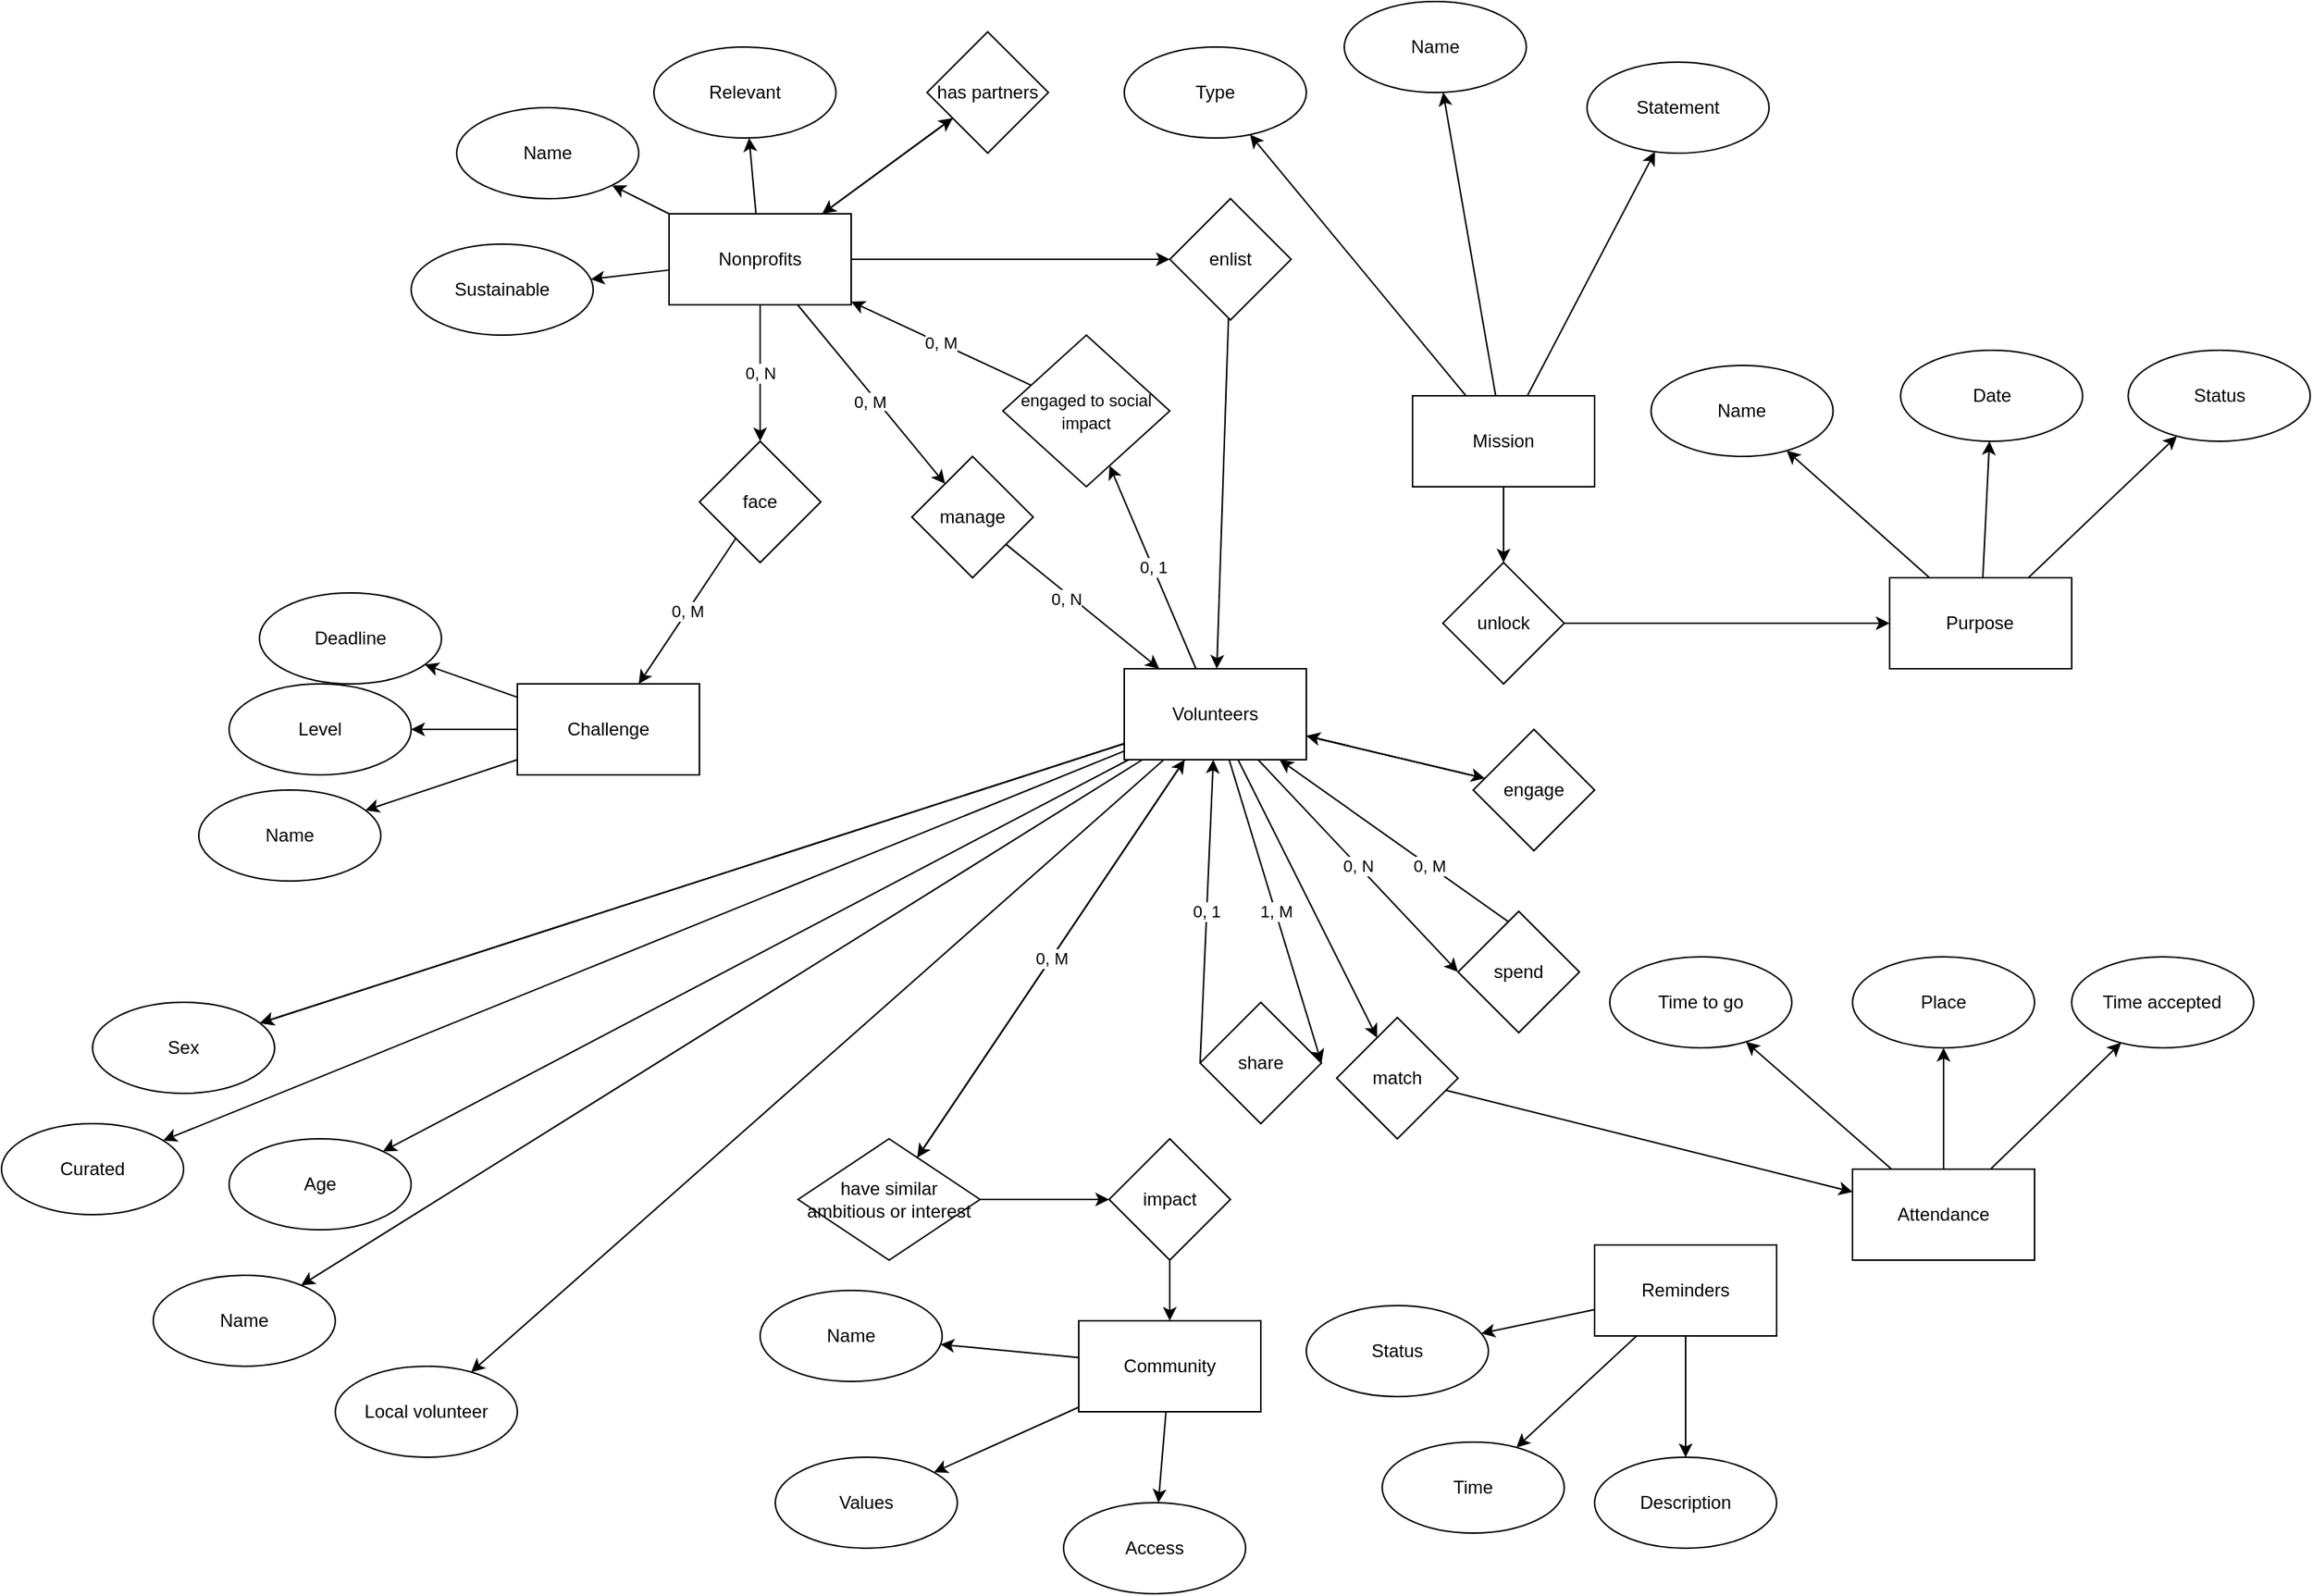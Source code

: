<mxfile version="16.6.4" type="github">
  <diagram id="R2lEEEUBdFMjLlhIrx00" name="Page-1">
    <mxGraphModel dx="2143" dy="1815" grid="1" gridSize="10" guides="1" tooltips="1" connect="1" arrows="1" fold="1" page="1" pageScale="1" pageWidth="850" pageHeight="1100" math="0" shadow="0" extFonts="Permanent Marker^https://fonts.googleapis.com/css?family=Permanent+Marker">
      <root>
        <mxCell id="0" />
        <mxCell id="1" parent="0" />
        <mxCell id="M6kmKgqwMufsq780r6Ww-16" value="" style="rounded=0;orthogonalLoop=1;jettySize=auto;html=1;" parent="1" source="M6kmKgqwMufsq780r6Ww-1" target="M6kmKgqwMufsq780r6Ww-12" edge="1">
          <mxGeometry relative="1" as="geometry" />
        </mxCell>
        <mxCell id="M6kmKgqwMufsq780r6Ww-18" value="" style="rounded=0;orthogonalLoop=1;jettySize=auto;html=1;" parent="1" source="M6kmKgqwMufsq780r6Ww-1" target="M6kmKgqwMufsq780r6Ww-17" edge="1">
          <mxGeometry relative="1" as="geometry" />
        </mxCell>
        <mxCell id="M6kmKgqwMufsq780r6Ww-74" value="" style="edgeStyle=none;rounded=0;orthogonalLoop=1;jettySize=auto;html=1;" parent="1" source="M6kmKgqwMufsq780r6Ww-1" target="M6kmKgqwMufsq780r6Ww-73" edge="1">
          <mxGeometry relative="1" as="geometry" />
        </mxCell>
        <mxCell id="M6kmKgqwMufsq780r6Ww-76" value="0, N" style="edgeStyle=orthogonalEdgeStyle;rounded=0;orthogonalLoop=1;jettySize=auto;html=1;" parent="1" source="M6kmKgqwMufsq780r6Ww-1" target="M6kmKgqwMufsq780r6Ww-75" edge="1">
          <mxGeometry relative="1" as="geometry" />
        </mxCell>
        <mxCell id="M6kmKgqwMufsq780r6Ww-81" value="" style="edgeStyle=none;rounded=0;orthogonalLoop=1;jettySize=auto;html=1;" parent="1" source="M6kmKgqwMufsq780r6Ww-1" target="M6kmKgqwMufsq780r6Ww-80" edge="1">
          <mxGeometry relative="1" as="geometry" />
        </mxCell>
        <mxCell id="M6kmKgqwMufsq780r6Ww-104" value="" style="edgeStyle=none;rounded=0;orthogonalLoop=1;jettySize=auto;html=1;fontSize=11;" parent="1" source="M6kmKgqwMufsq780r6Ww-1" target="M6kmKgqwMufsq780r6Ww-103" edge="1">
          <mxGeometry relative="1" as="geometry" />
        </mxCell>
        <mxCell id="M6kmKgqwMufsq780r6Ww-107" value="" style="edgeStyle=none;rounded=0;orthogonalLoop=1;jettySize=auto;html=1;fontSize=11;" parent="1" source="M6kmKgqwMufsq780r6Ww-1" target="M6kmKgqwMufsq780r6Ww-106" edge="1">
          <mxGeometry relative="1" as="geometry" />
        </mxCell>
        <mxCell id="M6kmKgqwMufsq780r6Ww-1" value="Nonprofits" style="rounded=0;whiteSpace=wrap;html=1;" parent="1" vertex="1">
          <mxGeometry x="-180" y="-300" width="120" height="60" as="geometry" />
        </mxCell>
        <mxCell id="M6kmKgqwMufsq780r6Ww-49" value="" style="edgeStyle=none;rounded=0;orthogonalLoop=1;jettySize=auto;html=1;" parent="1" source="M6kmKgqwMufsq780r6Ww-2" target="M6kmKgqwMufsq780r6Ww-48" edge="1">
          <mxGeometry relative="1" as="geometry" />
        </mxCell>
        <mxCell id="M6kmKgqwMufsq780r6Ww-51" value="" style="edgeStyle=none;rounded=0;orthogonalLoop=1;jettySize=auto;html=1;" parent="1" source="M6kmKgqwMufsq780r6Ww-2" target="M6kmKgqwMufsq780r6Ww-50" edge="1">
          <mxGeometry relative="1" as="geometry">
            <mxPoint x="691.66" y="-220" as="sourcePoint" />
          </mxGeometry>
        </mxCell>
        <mxCell id="M6kmKgqwMufsq780r6Ww-53" value="" style="edgeStyle=none;rounded=0;orthogonalLoop=1;jettySize=auto;html=1;" parent="1" source="M6kmKgqwMufsq780r6Ww-2" target="M6kmKgqwMufsq780r6Ww-52" edge="1">
          <mxGeometry relative="1" as="geometry" />
        </mxCell>
        <mxCell id="M6kmKgqwMufsq780r6Ww-2" value="Purpose" style="rounded=0;whiteSpace=wrap;html=1;" parent="1" vertex="1">
          <mxGeometry x="624.44" y="-60" width="120" height="60" as="geometry" />
        </mxCell>
        <mxCell id="M6kmKgqwMufsq780r6Ww-32" value="" style="edgeStyle=none;rounded=0;orthogonalLoop=1;jettySize=auto;html=1;" parent="1" source="M6kmKgqwMufsq780r6Ww-3" target="M6kmKgqwMufsq780r6Ww-31" edge="1">
          <mxGeometry relative="1" as="geometry" />
        </mxCell>
        <mxCell id="M6kmKgqwMufsq780r6Ww-34" value="" style="edgeStyle=none;rounded=0;orthogonalLoop=1;jettySize=auto;html=1;" parent="1" source="M6kmKgqwMufsq780r6Ww-3" target="M6kmKgqwMufsq780r6Ww-33" edge="1">
          <mxGeometry relative="1" as="geometry" />
        </mxCell>
        <mxCell id="M6kmKgqwMufsq780r6Ww-36" value="" style="edgeStyle=none;rounded=0;orthogonalLoop=1;jettySize=auto;html=1;" parent="1" source="M6kmKgqwMufsq780r6Ww-3" target="M6kmKgqwMufsq780r6Ww-35" edge="1">
          <mxGeometry relative="1" as="geometry" />
        </mxCell>
        <mxCell id="M6kmKgqwMufsq780r6Ww-38" value="" style="edgeStyle=none;rounded=0;orthogonalLoop=1;jettySize=auto;html=1;" parent="1" source="M6kmKgqwMufsq780r6Ww-3" target="M6kmKgqwMufsq780r6Ww-37" edge="1">
          <mxGeometry relative="1" as="geometry" />
        </mxCell>
        <mxCell id="M6kmKgqwMufsq780r6Ww-39" value="" style="edgeStyle=none;rounded=0;orthogonalLoop=1;jettySize=auto;html=1;" parent="1" source="M6kmKgqwMufsq780r6Ww-3" target="M6kmKgqwMufsq780r6Ww-33" edge="1">
          <mxGeometry relative="1" as="geometry" />
        </mxCell>
        <mxCell id="M6kmKgqwMufsq780r6Ww-41" value="" style="edgeStyle=none;rounded=0;orthogonalLoop=1;jettySize=auto;html=1;" parent="1" source="M6kmKgqwMufsq780r6Ww-3" target="M6kmKgqwMufsq780r6Ww-40" edge="1">
          <mxGeometry relative="1" as="geometry" />
        </mxCell>
        <mxCell id="M6kmKgqwMufsq780r6Ww-84" value="0, 1" style="edgeStyle=none;rounded=0;orthogonalLoop=1;jettySize=auto;html=1;" parent="1" source="M6kmKgqwMufsq780r6Ww-3" target="M6kmKgqwMufsq780r6Ww-83" edge="1">
          <mxGeometry relative="1" as="geometry" />
        </mxCell>
        <mxCell id="M6kmKgqwMufsq780r6Ww-89" value="1, M" style="edgeStyle=none;rounded=0;orthogonalLoop=1;jettySize=auto;html=1;fontSize=11;entryX=1;entryY=0.5;entryDx=0;entryDy=0;" parent="1" source="M6kmKgqwMufsq780r6Ww-3" target="M6kmKgqwMufsq780r6Ww-88" edge="1">
          <mxGeometry relative="1" as="geometry" />
        </mxCell>
        <mxCell id="M6kmKgqwMufsq780r6Ww-92" value="0, N" style="edgeStyle=none;rounded=0;orthogonalLoop=1;jettySize=auto;html=1;fontSize=11;entryX=0;entryY=0.5;entryDx=0;entryDy=0;" parent="1" source="M6kmKgqwMufsq780r6Ww-3" target="M6kmKgqwMufsq780r6Ww-91" edge="1">
          <mxGeometry relative="1" as="geometry" />
        </mxCell>
        <mxCell id="M6kmKgqwMufsq780r6Ww-95" value="" style="edgeStyle=none;rounded=0;orthogonalLoop=1;jettySize=auto;html=1;fontSize=11;" parent="1" source="M6kmKgqwMufsq780r6Ww-3" target="M6kmKgqwMufsq780r6Ww-94" edge="1">
          <mxGeometry relative="1" as="geometry" />
        </mxCell>
        <mxCell id="M6kmKgqwMufsq780r6Ww-101" value="" style="edgeStyle=none;rounded=0;orthogonalLoop=1;jettySize=auto;html=1;fontSize=11;" parent="1" source="M6kmKgqwMufsq780r6Ww-3" target="M6kmKgqwMufsq780r6Ww-100" edge="1">
          <mxGeometry relative="1" as="geometry" />
        </mxCell>
        <mxCell id="M6kmKgqwMufsq780r6Ww-110" value="" style="edgeStyle=none;rounded=0;orthogonalLoop=1;jettySize=auto;html=1;fontSize=11;" parent="1" source="M6kmKgqwMufsq780r6Ww-3" target="M6kmKgqwMufsq780r6Ww-109" edge="1">
          <mxGeometry relative="1" as="geometry" />
        </mxCell>
        <mxCell id="M6kmKgqwMufsq780r6Ww-3" value="Volunteers" style="rounded=0;whiteSpace=wrap;html=1;" parent="1" vertex="1">
          <mxGeometry x="120" width="120" height="60" as="geometry" />
        </mxCell>
        <mxCell id="M6kmKgqwMufsq780r6Ww-56" value="" style="edgeStyle=none;rounded=0;orthogonalLoop=1;jettySize=auto;html=1;" parent="1" source="M6kmKgqwMufsq780r6Ww-4" target="M6kmKgqwMufsq780r6Ww-55" edge="1">
          <mxGeometry relative="1" as="geometry" />
        </mxCell>
        <mxCell id="M6kmKgqwMufsq780r6Ww-58" value="" style="edgeStyle=none;rounded=0;orthogonalLoop=1;jettySize=auto;html=1;" parent="1" source="M6kmKgqwMufsq780r6Ww-4" target="M6kmKgqwMufsq780r6Ww-57" edge="1">
          <mxGeometry relative="1" as="geometry" />
        </mxCell>
        <mxCell id="M6kmKgqwMufsq780r6Ww-60" value="" style="edgeStyle=none;rounded=0;orthogonalLoop=1;jettySize=auto;html=1;" parent="1" source="M6kmKgqwMufsq780r6Ww-4" target="M6kmKgqwMufsq780r6Ww-59" edge="1">
          <mxGeometry relative="1" as="geometry" />
        </mxCell>
        <mxCell id="M6kmKgqwMufsq780r6Ww-4" value="Reminders" style="rounded=0;whiteSpace=wrap;html=1;" parent="1" vertex="1">
          <mxGeometry x="430" y="380" width="120" height="60" as="geometry" />
        </mxCell>
        <mxCell id="M6kmKgqwMufsq780r6Ww-43" value="" style="edgeStyle=none;rounded=0;orthogonalLoop=1;jettySize=auto;html=1;" parent="1" source="M6kmKgqwMufsq780r6Ww-5" target="M6kmKgqwMufsq780r6Ww-42" edge="1">
          <mxGeometry relative="1" as="geometry" />
        </mxCell>
        <mxCell id="M6kmKgqwMufsq780r6Ww-45" value="" style="edgeStyle=none;rounded=0;orthogonalLoop=1;jettySize=auto;html=1;" parent="1" source="M6kmKgqwMufsq780r6Ww-5" target="M6kmKgqwMufsq780r6Ww-44" edge="1">
          <mxGeometry relative="1" as="geometry" />
        </mxCell>
        <mxCell id="M6kmKgqwMufsq780r6Ww-47" value="" style="edgeStyle=none;rounded=0;orthogonalLoop=1;jettySize=auto;html=1;" parent="1" source="M6kmKgqwMufsq780r6Ww-5" target="M6kmKgqwMufsq780r6Ww-46" edge="1">
          <mxGeometry relative="1" as="geometry" />
        </mxCell>
        <mxCell id="M6kmKgqwMufsq780r6Ww-5" value="Community" style="rounded=0;whiteSpace=wrap;html=1;" parent="1" vertex="1">
          <mxGeometry x="90" y="430" width="120" height="60" as="geometry" />
        </mxCell>
        <mxCell id="M6kmKgqwMufsq780r6Ww-24" value="" style="rounded=0;orthogonalLoop=1;jettySize=auto;html=1;" parent="1" source="M6kmKgqwMufsq780r6Ww-6" target="M6kmKgqwMufsq780r6Ww-23" edge="1">
          <mxGeometry relative="1" as="geometry" />
        </mxCell>
        <mxCell id="M6kmKgqwMufsq780r6Ww-25" value="" style="rounded=0;orthogonalLoop=1;jettySize=auto;html=1;" parent="1" source="M6kmKgqwMufsq780r6Ww-6" target="M6kmKgqwMufsq780r6Ww-19" edge="1">
          <mxGeometry relative="1" as="geometry" />
        </mxCell>
        <mxCell id="M6kmKgqwMufsq780r6Ww-27" value="" style="rounded=0;orthogonalLoop=1;jettySize=auto;html=1;" parent="1" source="M6kmKgqwMufsq780r6Ww-6" target="M6kmKgqwMufsq780r6Ww-26" edge="1">
          <mxGeometry relative="1" as="geometry" />
        </mxCell>
        <mxCell id="M6kmKgqwMufsq780r6Ww-98" value="" style="edgeStyle=none;rounded=0;orthogonalLoop=1;jettySize=auto;html=1;fontSize=11;" parent="1" source="M6kmKgqwMufsq780r6Ww-6" target="M6kmKgqwMufsq780r6Ww-97" edge="1">
          <mxGeometry relative="1" as="geometry" />
        </mxCell>
        <mxCell id="M6kmKgqwMufsq780r6Ww-6" value="Mission" style="rounded=0;whiteSpace=wrap;html=1;" parent="1" vertex="1">
          <mxGeometry x="310" y="-180" width="120" height="60" as="geometry" />
        </mxCell>
        <mxCell id="M6kmKgqwMufsq780r6Ww-68" value="" style="edgeStyle=none;rounded=0;orthogonalLoop=1;jettySize=auto;html=1;" parent="1" source="M6kmKgqwMufsq780r6Ww-7" target="M6kmKgqwMufsq780r6Ww-67" edge="1">
          <mxGeometry relative="1" as="geometry" />
        </mxCell>
        <mxCell id="M6kmKgqwMufsq780r6Ww-70" value="" style="edgeStyle=none;rounded=0;orthogonalLoop=1;jettySize=auto;html=1;" parent="1" source="M6kmKgqwMufsq780r6Ww-7" target="M6kmKgqwMufsq780r6Ww-69" edge="1">
          <mxGeometry relative="1" as="geometry" />
        </mxCell>
        <mxCell id="M6kmKgqwMufsq780r6Ww-72" value="" style="edgeStyle=none;rounded=0;orthogonalLoop=1;jettySize=auto;html=1;" parent="1" source="M6kmKgqwMufsq780r6Ww-7" target="M6kmKgqwMufsq780r6Ww-71" edge="1">
          <mxGeometry relative="1" as="geometry" />
        </mxCell>
        <mxCell id="M6kmKgqwMufsq780r6Ww-7" value="Challenge" style="rounded=0;whiteSpace=wrap;html=1;" parent="1" vertex="1">
          <mxGeometry x="-280" y="10" width="120" height="60" as="geometry" />
        </mxCell>
        <mxCell id="M6kmKgqwMufsq780r6Ww-62" value="" style="edgeStyle=none;rounded=0;orthogonalLoop=1;jettySize=auto;html=1;" parent="1" source="M6kmKgqwMufsq780r6Ww-8" target="M6kmKgqwMufsq780r6Ww-61" edge="1">
          <mxGeometry relative="1" as="geometry" />
        </mxCell>
        <mxCell id="M6kmKgqwMufsq780r6Ww-64" value="" style="edgeStyle=none;rounded=0;orthogonalLoop=1;jettySize=auto;html=1;" parent="1" source="M6kmKgqwMufsq780r6Ww-8" target="M6kmKgqwMufsq780r6Ww-63" edge="1">
          <mxGeometry relative="1" as="geometry" />
        </mxCell>
        <mxCell id="M6kmKgqwMufsq780r6Ww-66" value="" style="edgeStyle=none;rounded=0;orthogonalLoop=1;jettySize=auto;html=1;" parent="1" source="M6kmKgqwMufsq780r6Ww-8" target="M6kmKgqwMufsq780r6Ww-65" edge="1">
          <mxGeometry relative="1" as="geometry" />
        </mxCell>
        <mxCell id="M6kmKgqwMufsq780r6Ww-8" value="Attendance" style="rounded=0;whiteSpace=wrap;html=1;" parent="1" vertex="1">
          <mxGeometry x="600" y="330" width="120" height="60" as="geometry" />
        </mxCell>
        <mxCell id="M6kmKgqwMufsq780r6Ww-12" value="Sustainable" style="ellipse;whiteSpace=wrap;html=1;rounded=0;" parent="1" vertex="1">
          <mxGeometry x="-350" y="-280" width="120" height="60" as="geometry" />
        </mxCell>
        <mxCell id="M6kmKgqwMufsq780r6Ww-17" value="Relevant" style="ellipse;whiteSpace=wrap;html=1;rounded=0;" parent="1" vertex="1">
          <mxGeometry x="-190" y="-410" width="120" height="60" as="geometry" />
        </mxCell>
        <mxCell id="M6kmKgqwMufsq780r6Ww-19" value="Type" style="ellipse;whiteSpace=wrap;html=1;rounded=0;" parent="1" vertex="1">
          <mxGeometry x="120" y="-410" width="120" height="60" as="geometry" />
        </mxCell>
        <mxCell id="M6kmKgqwMufsq780r6Ww-23" value="Statement" style="ellipse;whiteSpace=wrap;html=1;rounded=0;" parent="1" vertex="1">
          <mxGeometry x="425" y="-400" width="120" height="60" as="geometry" />
        </mxCell>
        <mxCell id="M6kmKgqwMufsq780r6Ww-26" value="Name" style="ellipse;whiteSpace=wrap;html=1;rounded=0;" parent="1" vertex="1">
          <mxGeometry x="265" y="-440" width="120" height="60" as="geometry" />
        </mxCell>
        <mxCell id="M6kmKgqwMufsq780r6Ww-31" value="Name" style="ellipse;whiteSpace=wrap;html=1;rounded=0;" parent="1" vertex="1">
          <mxGeometry x="-520" y="400" width="120" height="60" as="geometry" />
        </mxCell>
        <mxCell id="M6kmKgqwMufsq780r6Ww-33" value="Sex" style="ellipse;whiteSpace=wrap;html=1;rounded=0;" parent="1" vertex="1">
          <mxGeometry x="-560" y="220" width="120" height="60" as="geometry" />
        </mxCell>
        <mxCell id="M6kmKgqwMufsq780r6Ww-35" value="Curated" style="ellipse;whiteSpace=wrap;html=1;rounded=0;" parent="1" vertex="1">
          <mxGeometry x="-620" y="300" width="120" height="60" as="geometry" />
        </mxCell>
        <mxCell id="M6kmKgqwMufsq780r6Ww-37" value="Local volunteer" style="ellipse;whiteSpace=wrap;html=1;rounded=0;" parent="1" vertex="1">
          <mxGeometry x="-400" y="460" width="120" height="60" as="geometry" />
        </mxCell>
        <mxCell id="M6kmKgqwMufsq780r6Ww-40" value="Age" style="ellipse;whiteSpace=wrap;html=1;rounded=0;" parent="1" vertex="1">
          <mxGeometry x="-470" y="310" width="120" height="60" as="geometry" />
        </mxCell>
        <mxCell id="M6kmKgqwMufsq780r6Ww-42" value="Name" style="ellipse;whiteSpace=wrap;html=1;rounded=0;" parent="1" vertex="1">
          <mxGeometry x="-120" y="410" width="120" height="60" as="geometry" />
        </mxCell>
        <mxCell id="M6kmKgqwMufsq780r6Ww-44" value="Values" style="ellipse;whiteSpace=wrap;html=1;rounded=0;" parent="1" vertex="1">
          <mxGeometry x="-110" y="520" width="120" height="60" as="geometry" />
        </mxCell>
        <mxCell id="M6kmKgqwMufsq780r6Ww-46" value="Access" style="ellipse;whiteSpace=wrap;html=1;rounded=0;" parent="1" vertex="1">
          <mxGeometry x="80" y="550" width="120" height="60" as="geometry" />
        </mxCell>
        <mxCell id="M6kmKgqwMufsq780r6Ww-48" value="Name" style="ellipse;whiteSpace=wrap;html=1;rounded=0;" parent="1" vertex="1">
          <mxGeometry x="467.22" y="-200" width="120" height="60" as="geometry" />
        </mxCell>
        <mxCell id="M6kmKgqwMufsq780r6Ww-50" value="Date" style="ellipse;whiteSpace=wrap;html=1;rounded=0;" parent="1" vertex="1">
          <mxGeometry x="631.66" y="-210" width="120" height="60" as="geometry" />
        </mxCell>
        <mxCell id="M6kmKgqwMufsq780r6Ww-52" value="Status" style="ellipse;whiteSpace=wrap;html=1;rounded=0;" parent="1" vertex="1">
          <mxGeometry x="781.66" y="-210" width="120" height="60" as="geometry" />
        </mxCell>
        <mxCell id="M6kmKgqwMufsq780r6Ww-55" value="Description" style="ellipse;whiteSpace=wrap;html=1;rounded=0;" parent="1" vertex="1">
          <mxGeometry x="430" y="520" width="120" height="60" as="geometry" />
        </mxCell>
        <mxCell id="M6kmKgqwMufsq780r6Ww-57" value="Status" style="ellipse;whiteSpace=wrap;html=1;rounded=0;" parent="1" vertex="1">
          <mxGeometry x="240" y="420" width="120" height="60" as="geometry" />
        </mxCell>
        <mxCell id="M6kmKgqwMufsq780r6Ww-59" value="Time" style="ellipse;whiteSpace=wrap;html=1;rounded=0;" parent="1" vertex="1">
          <mxGeometry x="290" y="510" width="120" height="60" as="geometry" />
        </mxCell>
        <mxCell id="M6kmKgqwMufsq780r6Ww-61" value="Time accepted" style="ellipse;whiteSpace=wrap;html=1;rounded=0;" parent="1" vertex="1">
          <mxGeometry x="744.44" y="190" width="120" height="60" as="geometry" />
        </mxCell>
        <mxCell id="M6kmKgqwMufsq780r6Ww-63" value="Time to go" style="ellipse;whiteSpace=wrap;html=1;rounded=0;" parent="1" vertex="1">
          <mxGeometry x="440" y="190" width="120" height="60" as="geometry" />
        </mxCell>
        <mxCell id="M6kmKgqwMufsq780r6Ww-65" value="Place" style="ellipse;whiteSpace=wrap;html=1;rounded=0;" parent="1" vertex="1">
          <mxGeometry x="600" y="190" width="120" height="60" as="geometry" />
        </mxCell>
        <mxCell id="M6kmKgqwMufsq780r6Ww-67" value="Name" style="ellipse;whiteSpace=wrap;html=1;rounded=0;" parent="1" vertex="1">
          <mxGeometry x="-490" y="80" width="120" height="60" as="geometry" />
        </mxCell>
        <mxCell id="M6kmKgqwMufsq780r6Ww-69" value="Level" style="ellipse;whiteSpace=wrap;html=1;rounded=0;" parent="1" vertex="1">
          <mxGeometry x="-470" y="10" width="120" height="60" as="geometry" />
        </mxCell>
        <mxCell id="M6kmKgqwMufsq780r6Ww-71" value="Deadline" style="ellipse;whiteSpace=wrap;html=1;rounded=0;" parent="1" vertex="1">
          <mxGeometry x="-450" y="-50" width="120" height="60" as="geometry" />
        </mxCell>
        <mxCell id="M6kmKgqwMufsq780r6Ww-73" value="Name" style="ellipse;whiteSpace=wrap;html=1;rounded=0;" parent="1" vertex="1">
          <mxGeometry x="-320" y="-370" width="120" height="60" as="geometry" />
        </mxCell>
        <mxCell id="M6kmKgqwMufsq780r6Ww-79" value="0, M" style="rounded=0;orthogonalLoop=1;jettySize=auto;html=1;" parent="1" source="M6kmKgqwMufsq780r6Ww-75" target="M6kmKgqwMufsq780r6Ww-7" edge="1">
          <mxGeometry relative="1" as="geometry">
            <mxPoint x="-80" y="50" as="targetPoint" />
          </mxGeometry>
        </mxCell>
        <mxCell id="M6kmKgqwMufsq780r6Ww-75" value="face" style="rhombus;whiteSpace=wrap;html=1;rounded=0;" parent="1" vertex="1">
          <mxGeometry x="-160" y="-150" width="80" height="80" as="geometry" />
        </mxCell>
        <mxCell id="M6kmKgqwMufsq780r6Ww-82" value="" style="edgeStyle=none;rounded=0;orthogonalLoop=1;jettySize=auto;html=1;" parent="1" source="M6kmKgqwMufsq780r6Ww-80" target="M6kmKgqwMufsq780r6Ww-3" edge="1">
          <mxGeometry relative="1" as="geometry" />
        </mxCell>
        <mxCell id="M6kmKgqwMufsq780r6Ww-80" value="enlist" style="rhombus;whiteSpace=wrap;html=1;rounded=0;" parent="1" vertex="1">
          <mxGeometry x="150" y="-310" width="80" height="80" as="geometry" />
        </mxCell>
        <mxCell id="M6kmKgqwMufsq780r6Ww-87" value="0, M" style="edgeStyle=none;rounded=0;orthogonalLoop=1;jettySize=auto;html=1;fontSize=11;" parent="1" source="M6kmKgqwMufsq780r6Ww-83" target="M6kmKgqwMufsq780r6Ww-1" edge="1">
          <mxGeometry relative="1" as="geometry">
            <mxPoint x="-10" y="-100" as="targetPoint" />
          </mxGeometry>
        </mxCell>
        <mxCell id="M6kmKgqwMufsq780r6Ww-83" value="&lt;div&gt;&lt;span&gt;&lt;font style=&quot;font-size: 11px&quot;&gt;engaged to social impact&lt;/font&gt;&lt;/span&gt;&lt;/div&gt;" style="rhombus;whiteSpace=wrap;html=1;rounded=0;align=center;" parent="1" vertex="1">
          <mxGeometry x="40" y="-220" width="110" height="100" as="geometry" />
        </mxCell>
        <mxCell id="M6kmKgqwMufsq780r6Ww-90" value="0, 1" style="edgeStyle=none;rounded=0;orthogonalLoop=1;jettySize=auto;html=1;fontSize=11;exitX=0;exitY=0.5;exitDx=0;exitDy=0;" parent="1" source="M6kmKgqwMufsq780r6Ww-88" target="M6kmKgqwMufsq780r6Ww-3" edge="1">
          <mxGeometry relative="1" as="geometry">
            <mxPoint x="180" y="340" as="targetPoint" />
          </mxGeometry>
        </mxCell>
        <mxCell id="M6kmKgqwMufsq780r6Ww-88" value="share" style="rhombus;whiteSpace=wrap;html=1;rounded=0;" parent="1" vertex="1">
          <mxGeometry x="170" y="220" width="80" height="80" as="geometry" />
        </mxCell>
        <mxCell id="M6kmKgqwMufsq780r6Ww-93" value="0, M" style="edgeStyle=none;rounded=0;orthogonalLoop=1;jettySize=auto;html=1;fontSize=11;exitX=1;exitY=0.5;exitDx=0;exitDy=0;" parent="1" source="M6kmKgqwMufsq780r6Ww-91" target="M6kmKgqwMufsq780r6Ww-3" edge="1">
          <mxGeometry relative="1" as="geometry">
            <mxPoint x="140" y="220" as="sourcePoint" />
          </mxGeometry>
        </mxCell>
        <mxCell id="M6kmKgqwMufsq780r6Ww-91" value="spend" style="rhombus;whiteSpace=wrap;html=1;rounded=0;" parent="1" vertex="1">
          <mxGeometry x="340" y="160" width="80" height="80" as="geometry" />
        </mxCell>
        <mxCell id="M6kmKgqwMufsq780r6Ww-96" value="0, M" style="edgeStyle=none;rounded=0;orthogonalLoop=1;jettySize=auto;html=1;fontSize=11;" parent="1" source="M6kmKgqwMufsq780r6Ww-94" target="M6kmKgqwMufsq780r6Ww-3" edge="1">
          <mxGeometry relative="1" as="geometry">
            <mxPoint x="350" y="70" as="targetPoint" />
          </mxGeometry>
        </mxCell>
        <mxCell id="eBLUxJc9LrUvccgdr_vH-7" value="" style="edgeStyle=orthogonalEdgeStyle;rounded=0;orthogonalLoop=1;jettySize=auto;html=1;" edge="1" parent="1" source="M6kmKgqwMufsq780r6Ww-94" target="eBLUxJc9LrUvccgdr_vH-6">
          <mxGeometry relative="1" as="geometry" />
        </mxCell>
        <mxCell id="M6kmKgqwMufsq780r6Ww-94" value="have similar ambitious or interest" style="rhombus;whiteSpace=wrap;html=1;rounded=0;" parent="1" vertex="1">
          <mxGeometry x="-95" y="310" width="120" height="80" as="geometry" />
        </mxCell>
        <mxCell id="M6kmKgqwMufsq780r6Ww-99" value="" style="edgeStyle=none;rounded=0;orthogonalLoop=1;jettySize=auto;html=1;fontSize=11;" parent="1" source="M6kmKgqwMufsq780r6Ww-97" target="M6kmKgqwMufsq780r6Ww-2" edge="1">
          <mxGeometry relative="1" as="geometry">
            <mxPoint x="449.996" y="-14.444" as="sourcePoint" />
          </mxGeometry>
        </mxCell>
        <mxCell id="M6kmKgqwMufsq780r6Ww-97" value="unlock" style="rhombus;whiteSpace=wrap;html=1;rounded=0;" parent="1" vertex="1">
          <mxGeometry x="330" y="-70" width="80" height="80" as="geometry" />
        </mxCell>
        <mxCell id="M6kmKgqwMufsq780r6Ww-102" value="" style="edgeStyle=none;rounded=0;orthogonalLoop=1;jettySize=auto;html=1;fontSize=11;" parent="1" source="M6kmKgqwMufsq780r6Ww-100" target="M6kmKgqwMufsq780r6Ww-3" edge="1">
          <mxGeometry relative="1" as="geometry" />
        </mxCell>
        <mxCell id="M6kmKgqwMufsq780r6Ww-100" value="engage" style="rhombus;whiteSpace=wrap;html=1;rounded=0;" parent="1" vertex="1">
          <mxGeometry x="350" y="40" width="80" height="80" as="geometry" />
        </mxCell>
        <mxCell id="M6kmKgqwMufsq780r6Ww-105" value="" style="edgeStyle=none;rounded=0;orthogonalLoop=1;jettySize=auto;html=1;fontSize=11;" parent="1" source="M6kmKgqwMufsq780r6Ww-103" target="M6kmKgqwMufsq780r6Ww-3" edge="1">
          <mxGeometry relative="1" as="geometry" />
        </mxCell>
        <mxCell id="M6kmKgqwMufsq780r6Ww-103" value="manage" style="rhombus;whiteSpace=wrap;html=1;rounded=0;" parent="1" vertex="1">
          <mxGeometry x="-20" y="-140" width="80" height="80" as="geometry" />
        </mxCell>
        <mxCell id="M6kmKgqwMufsq780r6Ww-108" value="" style="edgeStyle=none;rounded=0;orthogonalLoop=1;jettySize=auto;html=1;fontSize=11;" parent="1" source="M6kmKgqwMufsq780r6Ww-106" target="M6kmKgqwMufsq780r6Ww-1" edge="1">
          <mxGeometry relative="1" as="geometry">
            <mxPoint x="30" y="-260" as="targetPoint" />
          </mxGeometry>
        </mxCell>
        <mxCell id="M6kmKgqwMufsq780r6Ww-106" value="has partners" style="rhombus;whiteSpace=wrap;html=1;rounded=0;" parent="1" vertex="1">
          <mxGeometry x="-10" y="-420" width="80" height="80" as="geometry" />
        </mxCell>
        <mxCell id="M6kmKgqwMufsq780r6Ww-111" value="" style="edgeStyle=none;rounded=0;orthogonalLoop=1;jettySize=auto;html=1;fontSize=11;" parent="1" source="M6kmKgqwMufsq780r6Ww-109" target="M6kmKgqwMufsq780r6Ww-8" edge="1">
          <mxGeometry relative="1" as="geometry">
            <mxPoint x="390" y="290" as="targetPoint" />
          </mxGeometry>
        </mxCell>
        <mxCell id="M6kmKgqwMufsq780r6Ww-109" value="match" style="rhombus;whiteSpace=wrap;html=1;rounded=0;" parent="1" vertex="1">
          <mxGeometry x="260" y="230" width="80" height="80" as="geometry" />
        </mxCell>
        <mxCell id="eBLUxJc9LrUvccgdr_vH-1" value="&lt;span style=&quot;color: rgb(0 , 0 , 0) ; font-family: &amp;#34;helvetica&amp;#34; ; font-size: 11px ; font-style: normal ; font-weight: 400 ; letter-spacing: normal ; text-align: center ; text-indent: 0px ; text-transform: none ; word-spacing: 0px ; background-color: rgb(255 , 255 , 255) ; display: inline ; float: none&quot;&gt;0, M&lt;/span&gt;" style="text;whiteSpace=wrap;html=1;" vertex="1" parent="1">
          <mxGeometry x="-60" y="-190" width="50" height="30" as="geometry" />
        </mxCell>
        <mxCell id="eBLUxJc9LrUvccgdr_vH-2" value="&lt;span style=&quot;color: rgb(0 , 0 , 0) ; font-family: &amp;#34;helvetica&amp;#34; ; font-size: 11px ; font-style: normal ; font-weight: 400 ; letter-spacing: normal ; text-align: center ; text-indent: 0px ; text-transform: none ; word-spacing: 0px ; background-color: rgb(255 , 255 , 255) ; display: inline ; float: none&quot;&gt;0, N&lt;/span&gt;" style="text;whiteSpace=wrap;html=1;" vertex="1" parent="1">
          <mxGeometry x="70" y="-60" width="50" height="30" as="geometry" />
        </mxCell>
        <mxCell id="eBLUxJc9LrUvccgdr_vH-8" value="" style="edgeStyle=orthogonalEdgeStyle;rounded=0;orthogonalLoop=1;jettySize=auto;html=1;" edge="1" parent="1" source="eBLUxJc9LrUvccgdr_vH-6" target="M6kmKgqwMufsq780r6Ww-5">
          <mxGeometry relative="1" as="geometry" />
        </mxCell>
        <mxCell id="eBLUxJc9LrUvccgdr_vH-6" value="impact" style="rhombus;whiteSpace=wrap;html=1;rounded=0;" vertex="1" parent="1">
          <mxGeometry x="110" y="310" width="80" height="80" as="geometry" />
        </mxCell>
      </root>
    </mxGraphModel>
  </diagram>
</mxfile>

